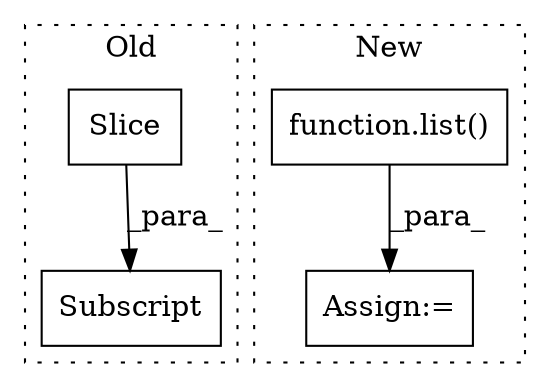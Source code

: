 digraph G {
subgraph cluster0 {
1 [label="Slice" a="80" s="2002" l="5" shape="box"];
3 [label="Subscript" a="63" s="1994,0" l="15,0" shape="box"];
label = "Old";
style="dotted";
}
subgraph cluster1 {
2 [label="function.list()" a="75" s="1920,1936" l="5,1" shape="box"];
4 [label="Assign:=" a="68" s="2037" l="3" shape="box"];
label = "New";
style="dotted";
}
1 -> 3 [label="_para_"];
2 -> 4 [label="_para_"];
}